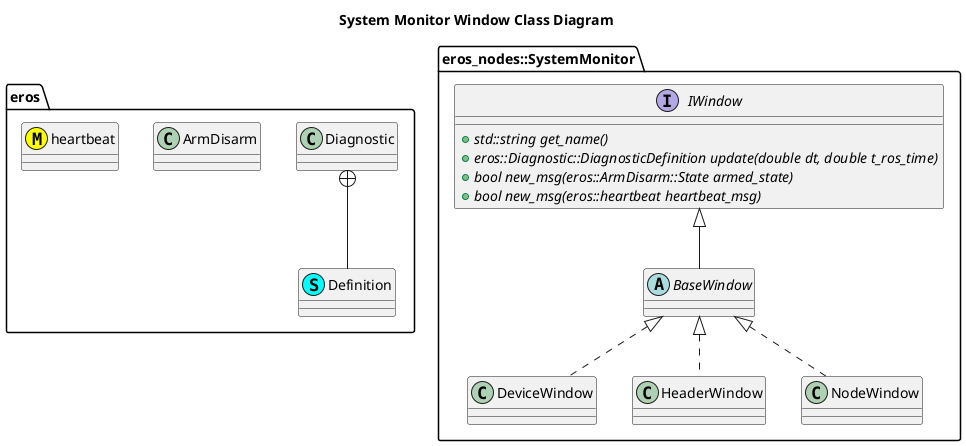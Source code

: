 @startuml
title System Monitor Window Class Diagram
package eros {
    class Diagnostic 
    class Definition <<S,00FFFF>> 
    Diagnostic +-- Definition
    class ArmDisarm
    class heartbeat <<M,#FFFF00>>
}
package eros_nodes::SystemMonitor {
    interface IWindow {
        +{abstract} std::string get_name()
        +{abstract} eros::Diagnostic::DiagnosticDefinition update(double dt, double t_ros_time)
        +{abstract} bool new_msg(eros::ArmDisarm::State armed_state)
        +{abstract} bool new_msg(eros::heartbeat heartbeat_msg)
    }
    abstract BaseWindow {

    }
    IWindow <|-- BaseWindow
    class DeviceWindow {

    }
    BaseWindow <|.. DeviceWindow
    class HeaderWindow {

    }
    BaseWindow <|.. HeaderWindow
    class NodeWindow {
        
    }
    BaseWindow <|.. NodeWindow
}
@enduml